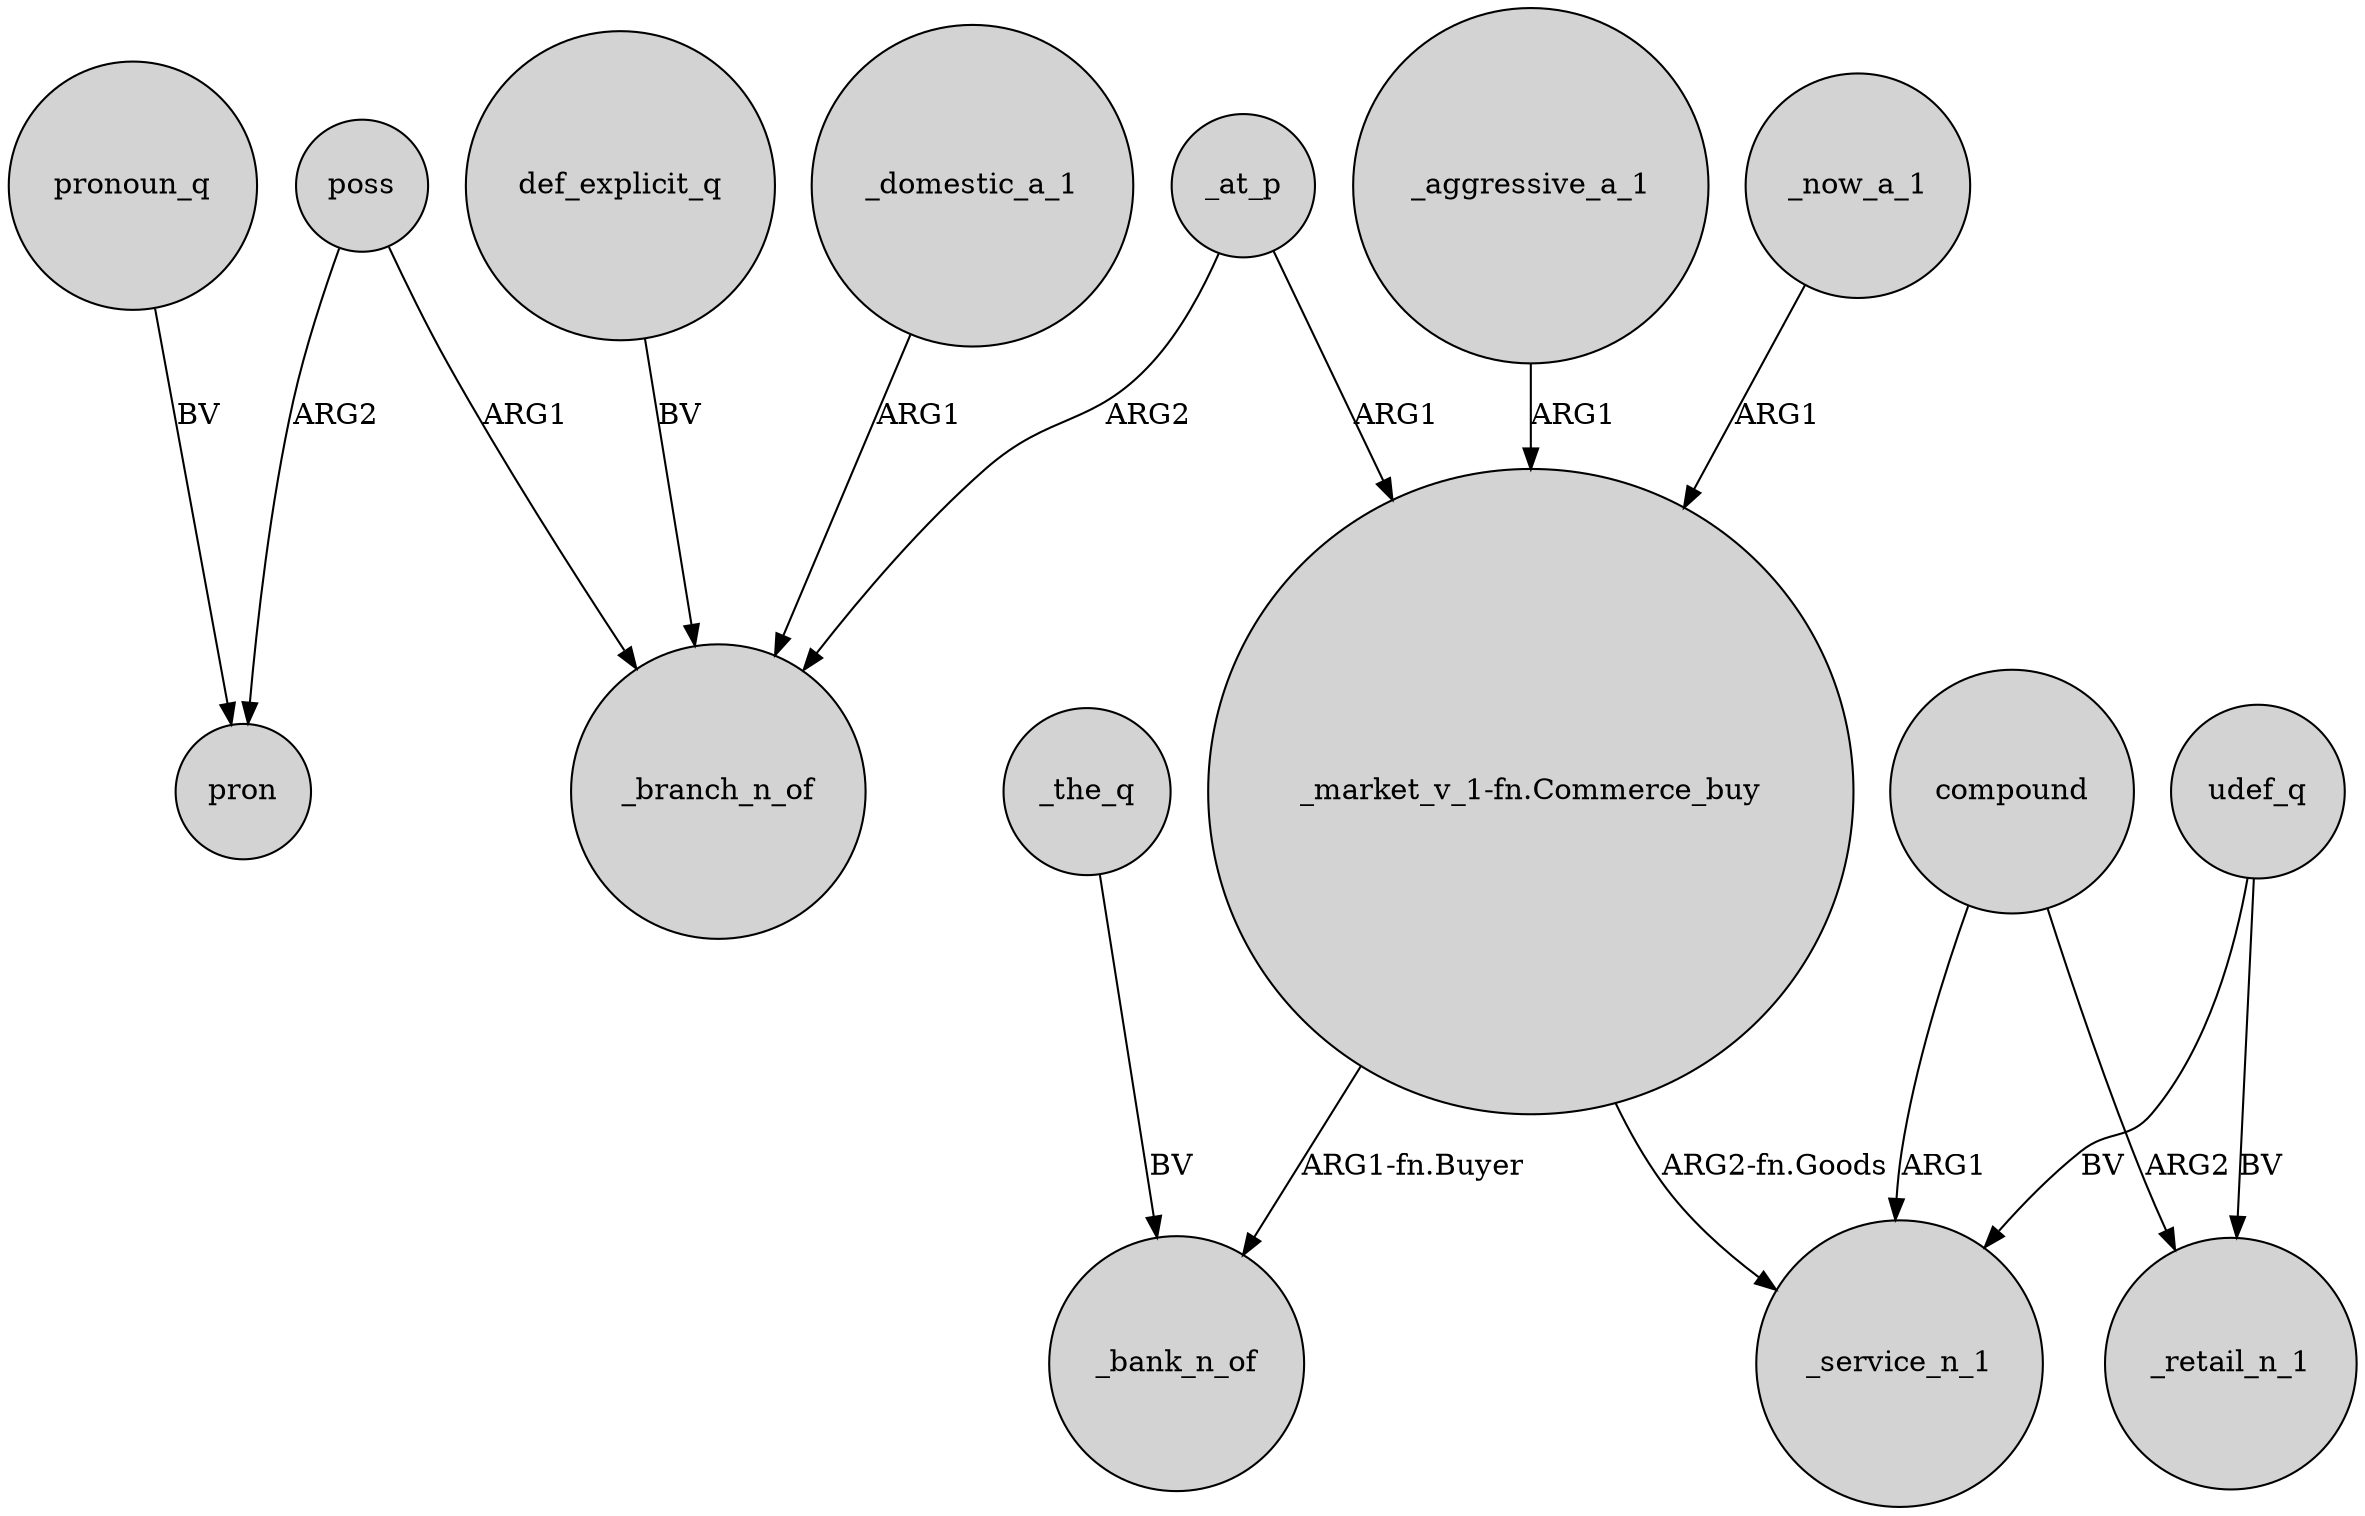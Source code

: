 digraph {
	node [shape=circle style=filled]
	_at_p -> _branch_n_of [label=ARG2]
	poss -> _branch_n_of [label=ARG1]
	udef_q -> _service_n_1 [label=BV]
	_aggressive_a_1 -> "_market_v_1-fn.Commerce_buy" [label=ARG1]
	_the_q -> _bank_n_of [label=BV]
	_now_a_1 -> "_market_v_1-fn.Commerce_buy" [label=ARG1]
	def_explicit_q -> _branch_n_of [label=BV]
	"_market_v_1-fn.Commerce_buy" -> _service_n_1 [label="ARG2-fn.Goods"]
	compound -> _retail_n_1 [label=ARG2]
	compound -> _service_n_1 [label=ARG1]
	_at_p -> "_market_v_1-fn.Commerce_buy" [label=ARG1]
	"_market_v_1-fn.Commerce_buy" -> _bank_n_of [label="ARG1-fn.Buyer"]
	pronoun_q -> pron [label=BV]
	udef_q -> _retail_n_1 [label=BV]
	poss -> pron [label=ARG2]
	_domestic_a_1 -> _branch_n_of [label=ARG1]
}
